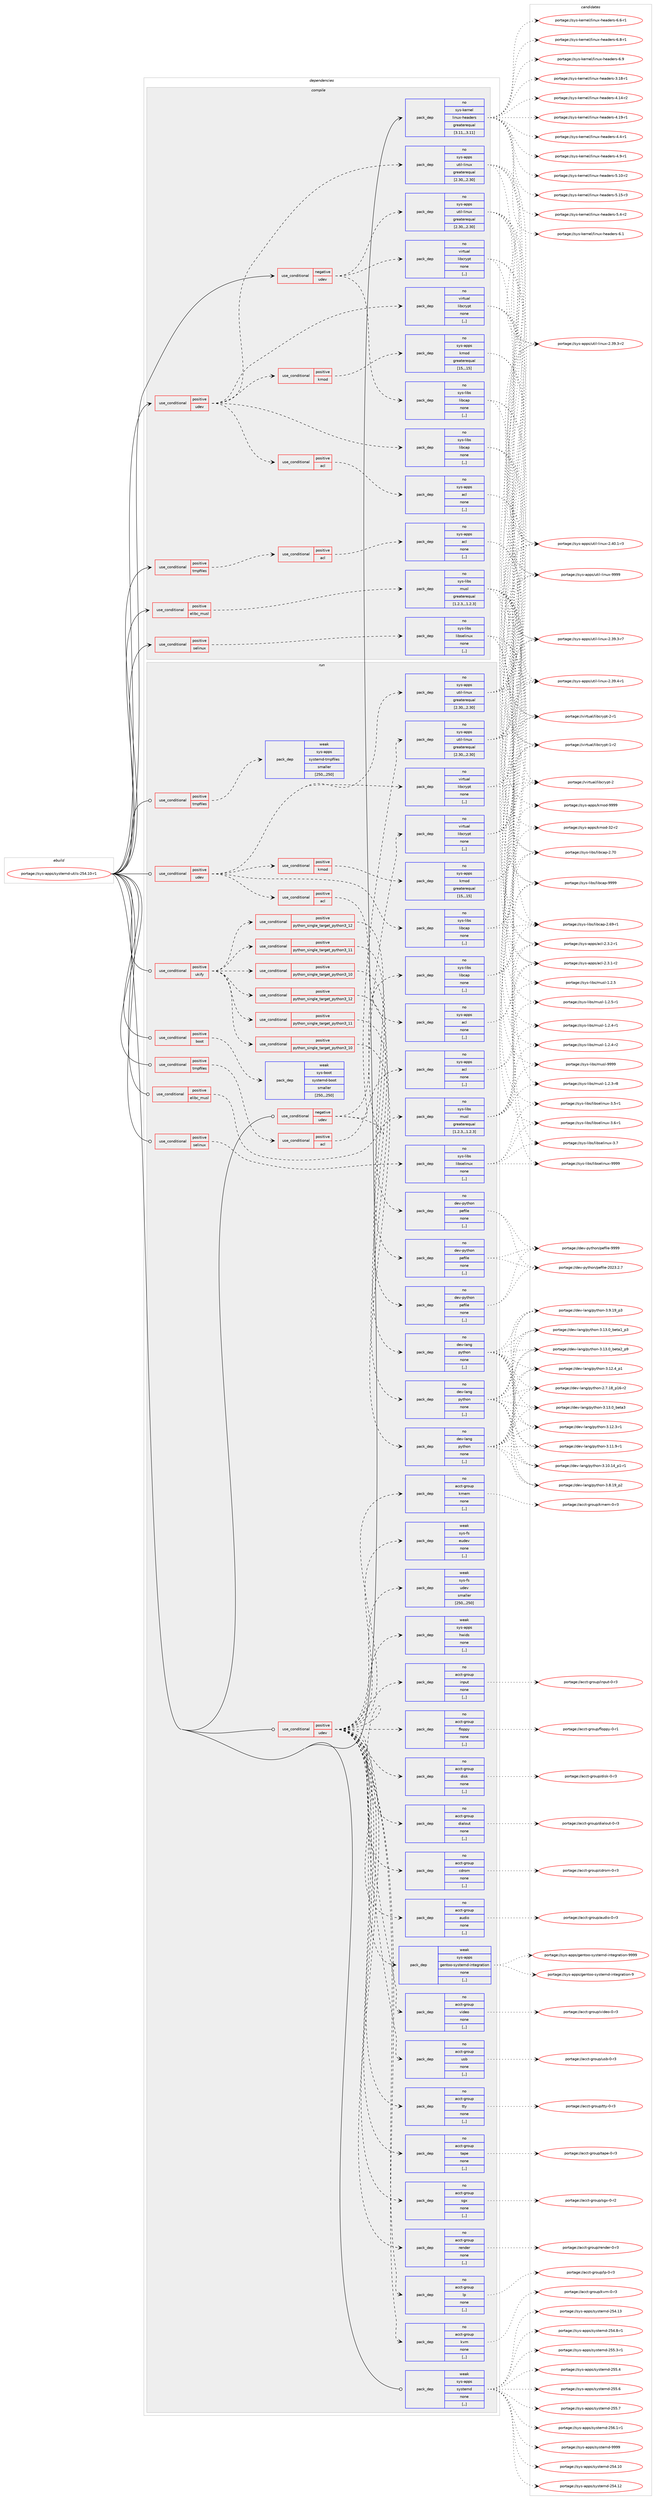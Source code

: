 digraph prolog {

# *************
# Graph options
# *************

newrank=true;
concentrate=true;
compound=true;
graph [rankdir=LR,fontname=Helvetica,fontsize=10,ranksep=1.5];#, ranksep=2.5, nodesep=0.2];
edge  [arrowhead=vee];
node  [fontname=Helvetica,fontsize=10];

# **********
# The ebuild
# **********

subgraph cluster_leftcol {
color=gray;
rank=same;
label=<<i>ebuild</i>>;
id [label="portage://sys-apps/systemd-utils-254.10-r1", color=red, width=4, href="../sys-apps/systemd-utils-254.10-r1.svg"];
}

# ****************
# The dependencies
# ****************

subgraph cluster_midcol {
color=gray;
label=<<i>dependencies</i>>;
subgraph cluster_compile {
fillcolor="#eeeeee";
style=filled;
label=<<i>compile</i>>;
subgraph cond109982 {
dependency415364 [label=<<TABLE BORDER="0" CELLBORDER="1" CELLSPACING="0" CELLPADDING="4"><TR><TD ROWSPAN="3" CELLPADDING="10">use_conditional</TD></TR><TR><TD>negative</TD></TR><TR><TD>udev</TD></TR></TABLE>>, shape=none, color=red];
subgraph pack302521 {
dependency415365 [label=<<TABLE BORDER="0" CELLBORDER="1" CELLSPACING="0" CELLPADDING="4" WIDTH="220"><TR><TD ROWSPAN="6" CELLPADDING="30">pack_dep</TD></TR><TR><TD WIDTH="110">no</TD></TR><TR><TD>sys-apps</TD></TR><TR><TD>util-linux</TD></TR><TR><TD>greaterequal</TD></TR><TR><TD>[2.30,,,2.30]</TD></TR></TABLE>>, shape=none, color=blue];
}
dependency415364:e -> dependency415365:w [weight=20,style="dashed",arrowhead="vee"];
subgraph pack302522 {
dependency415366 [label=<<TABLE BORDER="0" CELLBORDER="1" CELLSPACING="0" CELLPADDING="4" WIDTH="220"><TR><TD ROWSPAN="6" CELLPADDING="30">pack_dep</TD></TR><TR><TD WIDTH="110">no</TD></TR><TR><TD>sys-libs</TD></TR><TR><TD>libcap</TD></TR><TR><TD>none</TD></TR><TR><TD>[,,]</TD></TR></TABLE>>, shape=none, color=blue];
}
dependency415364:e -> dependency415366:w [weight=20,style="dashed",arrowhead="vee"];
subgraph pack302523 {
dependency415367 [label=<<TABLE BORDER="0" CELLBORDER="1" CELLSPACING="0" CELLPADDING="4" WIDTH="220"><TR><TD ROWSPAN="6" CELLPADDING="30">pack_dep</TD></TR><TR><TD WIDTH="110">no</TD></TR><TR><TD>virtual</TD></TR><TR><TD>libcrypt</TD></TR><TR><TD>none</TD></TR><TR><TD>[,,]</TD></TR></TABLE>>, shape=none, color=blue];
}
dependency415364:e -> dependency415367:w [weight=20,style="dashed",arrowhead="vee"];
}
id:e -> dependency415364:w [weight=20,style="solid",arrowhead="vee"];
subgraph cond109983 {
dependency415368 [label=<<TABLE BORDER="0" CELLBORDER="1" CELLSPACING="0" CELLPADDING="4"><TR><TD ROWSPAN="3" CELLPADDING="10">use_conditional</TD></TR><TR><TD>positive</TD></TR><TR><TD>elibc_musl</TD></TR></TABLE>>, shape=none, color=red];
subgraph pack302524 {
dependency415369 [label=<<TABLE BORDER="0" CELLBORDER="1" CELLSPACING="0" CELLPADDING="4" WIDTH="220"><TR><TD ROWSPAN="6" CELLPADDING="30">pack_dep</TD></TR><TR><TD WIDTH="110">no</TD></TR><TR><TD>sys-libs</TD></TR><TR><TD>musl</TD></TR><TR><TD>greaterequal</TD></TR><TR><TD>[1.2.3,,,1.2.3]</TD></TR></TABLE>>, shape=none, color=blue];
}
dependency415368:e -> dependency415369:w [weight=20,style="dashed",arrowhead="vee"];
}
id:e -> dependency415368:w [weight=20,style="solid",arrowhead="vee"];
subgraph cond109984 {
dependency415370 [label=<<TABLE BORDER="0" CELLBORDER="1" CELLSPACING="0" CELLPADDING="4"><TR><TD ROWSPAN="3" CELLPADDING="10">use_conditional</TD></TR><TR><TD>positive</TD></TR><TR><TD>selinux</TD></TR></TABLE>>, shape=none, color=red];
subgraph pack302525 {
dependency415371 [label=<<TABLE BORDER="0" CELLBORDER="1" CELLSPACING="0" CELLPADDING="4" WIDTH="220"><TR><TD ROWSPAN="6" CELLPADDING="30">pack_dep</TD></TR><TR><TD WIDTH="110">no</TD></TR><TR><TD>sys-libs</TD></TR><TR><TD>libselinux</TD></TR><TR><TD>none</TD></TR><TR><TD>[,,]</TD></TR></TABLE>>, shape=none, color=blue];
}
dependency415370:e -> dependency415371:w [weight=20,style="dashed",arrowhead="vee"];
}
id:e -> dependency415370:w [weight=20,style="solid",arrowhead="vee"];
subgraph cond109985 {
dependency415372 [label=<<TABLE BORDER="0" CELLBORDER="1" CELLSPACING="0" CELLPADDING="4"><TR><TD ROWSPAN="3" CELLPADDING="10">use_conditional</TD></TR><TR><TD>positive</TD></TR><TR><TD>tmpfiles</TD></TR></TABLE>>, shape=none, color=red];
subgraph cond109986 {
dependency415373 [label=<<TABLE BORDER="0" CELLBORDER="1" CELLSPACING="0" CELLPADDING="4"><TR><TD ROWSPAN="3" CELLPADDING="10">use_conditional</TD></TR><TR><TD>positive</TD></TR><TR><TD>acl</TD></TR></TABLE>>, shape=none, color=red];
subgraph pack302526 {
dependency415374 [label=<<TABLE BORDER="0" CELLBORDER="1" CELLSPACING="0" CELLPADDING="4" WIDTH="220"><TR><TD ROWSPAN="6" CELLPADDING="30">pack_dep</TD></TR><TR><TD WIDTH="110">no</TD></TR><TR><TD>sys-apps</TD></TR><TR><TD>acl</TD></TR><TR><TD>none</TD></TR><TR><TD>[,,]</TD></TR></TABLE>>, shape=none, color=blue];
}
dependency415373:e -> dependency415374:w [weight=20,style="dashed",arrowhead="vee"];
}
dependency415372:e -> dependency415373:w [weight=20,style="dashed",arrowhead="vee"];
}
id:e -> dependency415372:w [weight=20,style="solid",arrowhead="vee"];
subgraph cond109987 {
dependency415375 [label=<<TABLE BORDER="0" CELLBORDER="1" CELLSPACING="0" CELLPADDING="4"><TR><TD ROWSPAN="3" CELLPADDING="10">use_conditional</TD></TR><TR><TD>positive</TD></TR><TR><TD>udev</TD></TR></TABLE>>, shape=none, color=red];
subgraph pack302527 {
dependency415376 [label=<<TABLE BORDER="0" CELLBORDER="1" CELLSPACING="0" CELLPADDING="4" WIDTH="220"><TR><TD ROWSPAN="6" CELLPADDING="30">pack_dep</TD></TR><TR><TD WIDTH="110">no</TD></TR><TR><TD>sys-apps</TD></TR><TR><TD>util-linux</TD></TR><TR><TD>greaterequal</TD></TR><TR><TD>[2.30,,,2.30]</TD></TR></TABLE>>, shape=none, color=blue];
}
dependency415375:e -> dependency415376:w [weight=20,style="dashed",arrowhead="vee"];
subgraph pack302528 {
dependency415377 [label=<<TABLE BORDER="0" CELLBORDER="1" CELLSPACING="0" CELLPADDING="4" WIDTH="220"><TR><TD ROWSPAN="6" CELLPADDING="30">pack_dep</TD></TR><TR><TD WIDTH="110">no</TD></TR><TR><TD>sys-libs</TD></TR><TR><TD>libcap</TD></TR><TR><TD>none</TD></TR><TR><TD>[,,]</TD></TR></TABLE>>, shape=none, color=blue];
}
dependency415375:e -> dependency415377:w [weight=20,style="dashed",arrowhead="vee"];
subgraph pack302529 {
dependency415378 [label=<<TABLE BORDER="0" CELLBORDER="1" CELLSPACING="0" CELLPADDING="4" WIDTH="220"><TR><TD ROWSPAN="6" CELLPADDING="30">pack_dep</TD></TR><TR><TD WIDTH="110">no</TD></TR><TR><TD>virtual</TD></TR><TR><TD>libcrypt</TD></TR><TR><TD>none</TD></TR><TR><TD>[,,]</TD></TR></TABLE>>, shape=none, color=blue];
}
dependency415375:e -> dependency415378:w [weight=20,style="dashed",arrowhead="vee"];
subgraph cond109988 {
dependency415379 [label=<<TABLE BORDER="0" CELLBORDER="1" CELLSPACING="0" CELLPADDING="4"><TR><TD ROWSPAN="3" CELLPADDING="10">use_conditional</TD></TR><TR><TD>positive</TD></TR><TR><TD>acl</TD></TR></TABLE>>, shape=none, color=red];
subgraph pack302530 {
dependency415380 [label=<<TABLE BORDER="0" CELLBORDER="1" CELLSPACING="0" CELLPADDING="4" WIDTH="220"><TR><TD ROWSPAN="6" CELLPADDING="30">pack_dep</TD></TR><TR><TD WIDTH="110">no</TD></TR><TR><TD>sys-apps</TD></TR><TR><TD>acl</TD></TR><TR><TD>none</TD></TR><TR><TD>[,,]</TD></TR></TABLE>>, shape=none, color=blue];
}
dependency415379:e -> dependency415380:w [weight=20,style="dashed",arrowhead="vee"];
}
dependency415375:e -> dependency415379:w [weight=20,style="dashed",arrowhead="vee"];
subgraph cond109989 {
dependency415381 [label=<<TABLE BORDER="0" CELLBORDER="1" CELLSPACING="0" CELLPADDING="4"><TR><TD ROWSPAN="3" CELLPADDING="10">use_conditional</TD></TR><TR><TD>positive</TD></TR><TR><TD>kmod</TD></TR></TABLE>>, shape=none, color=red];
subgraph pack302531 {
dependency415382 [label=<<TABLE BORDER="0" CELLBORDER="1" CELLSPACING="0" CELLPADDING="4" WIDTH="220"><TR><TD ROWSPAN="6" CELLPADDING="30">pack_dep</TD></TR><TR><TD WIDTH="110">no</TD></TR><TR><TD>sys-apps</TD></TR><TR><TD>kmod</TD></TR><TR><TD>greaterequal</TD></TR><TR><TD>[15,,,15]</TD></TR></TABLE>>, shape=none, color=blue];
}
dependency415381:e -> dependency415382:w [weight=20,style="dashed",arrowhead="vee"];
}
dependency415375:e -> dependency415381:w [weight=20,style="dashed",arrowhead="vee"];
}
id:e -> dependency415375:w [weight=20,style="solid",arrowhead="vee"];
subgraph pack302532 {
dependency415383 [label=<<TABLE BORDER="0" CELLBORDER="1" CELLSPACING="0" CELLPADDING="4" WIDTH="220"><TR><TD ROWSPAN="6" CELLPADDING="30">pack_dep</TD></TR><TR><TD WIDTH="110">no</TD></TR><TR><TD>sys-kernel</TD></TR><TR><TD>linux-headers</TD></TR><TR><TD>greaterequal</TD></TR><TR><TD>[3.11,,,3.11]</TD></TR></TABLE>>, shape=none, color=blue];
}
id:e -> dependency415383:w [weight=20,style="solid",arrowhead="vee"];
}
subgraph cluster_compileandrun {
fillcolor="#eeeeee";
style=filled;
label=<<i>compile and run</i>>;
}
subgraph cluster_run {
fillcolor="#eeeeee";
style=filled;
label=<<i>run</i>>;
subgraph cond109990 {
dependency415384 [label=<<TABLE BORDER="0" CELLBORDER="1" CELLSPACING="0" CELLPADDING="4"><TR><TD ROWSPAN="3" CELLPADDING="10">use_conditional</TD></TR><TR><TD>negative</TD></TR><TR><TD>udev</TD></TR></TABLE>>, shape=none, color=red];
subgraph pack302533 {
dependency415385 [label=<<TABLE BORDER="0" CELLBORDER="1" CELLSPACING="0" CELLPADDING="4" WIDTH="220"><TR><TD ROWSPAN="6" CELLPADDING="30">pack_dep</TD></TR><TR><TD WIDTH="110">no</TD></TR><TR><TD>sys-apps</TD></TR><TR><TD>util-linux</TD></TR><TR><TD>greaterequal</TD></TR><TR><TD>[2.30,,,2.30]</TD></TR></TABLE>>, shape=none, color=blue];
}
dependency415384:e -> dependency415385:w [weight=20,style="dashed",arrowhead="vee"];
subgraph pack302534 {
dependency415386 [label=<<TABLE BORDER="0" CELLBORDER="1" CELLSPACING="0" CELLPADDING="4" WIDTH="220"><TR><TD ROWSPAN="6" CELLPADDING="30">pack_dep</TD></TR><TR><TD WIDTH="110">no</TD></TR><TR><TD>sys-libs</TD></TR><TR><TD>libcap</TD></TR><TR><TD>none</TD></TR><TR><TD>[,,]</TD></TR></TABLE>>, shape=none, color=blue];
}
dependency415384:e -> dependency415386:w [weight=20,style="dashed",arrowhead="vee"];
subgraph pack302535 {
dependency415387 [label=<<TABLE BORDER="0" CELLBORDER="1" CELLSPACING="0" CELLPADDING="4" WIDTH="220"><TR><TD ROWSPAN="6" CELLPADDING="30">pack_dep</TD></TR><TR><TD WIDTH="110">no</TD></TR><TR><TD>virtual</TD></TR><TR><TD>libcrypt</TD></TR><TR><TD>none</TD></TR><TR><TD>[,,]</TD></TR></TABLE>>, shape=none, color=blue];
}
dependency415384:e -> dependency415387:w [weight=20,style="dashed",arrowhead="vee"];
}
id:e -> dependency415384:w [weight=20,style="solid",arrowhead="odot"];
subgraph cond109991 {
dependency415388 [label=<<TABLE BORDER="0" CELLBORDER="1" CELLSPACING="0" CELLPADDING="4"><TR><TD ROWSPAN="3" CELLPADDING="10">use_conditional</TD></TR><TR><TD>positive</TD></TR><TR><TD>boot</TD></TR></TABLE>>, shape=none, color=red];
subgraph pack302536 {
dependency415389 [label=<<TABLE BORDER="0" CELLBORDER="1" CELLSPACING="0" CELLPADDING="4" WIDTH="220"><TR><TD ROWSPAN="6" CELLPADDING="30">pack_dep</TD></TR><TR><TD WIDTH="110">weak</TD></TR><TR><TD>sys-boot</TD></TR><TR><TD>systemd-boot</TD></TR><TR><TD>smaller</TD></TR><TR><TD>[250,,,250]</TD></TR></TABLE>>, shape=none, color=blue];
}
dependency415388:e -> dependency415389:w [weight=20,style="dashed",arrowhead="vee"];
}
id:e -> dependency415388:w [weight=20,style="solid",arrowhead="odot"];
subgraph cond109992 {
dependency415390 [label=<<TABLE BORDER="0" CELLBORDER="1" CELLSPACING="0" CELLPADDING="4"><TR><TD ROWSPAN="3" CELLPADDING="10">use_conditional</TD></TR><TR><TD>positive</TD></TR><TR><TD>elibc_musl</TD></TR></TABLE>>, shape=none, color=red];
subgraph pack302537 {
dependency415391 [label=<<TABLE BORDER="0" CELLBORDER="1" CELLSPACING="0" CELLPADDING="4" WIDTH="220"><TR><TD ROWSPAN="6" CELLPADDING="30">pack_dep</TD></TR><TR><TD WIDTH="110">no</TD></TR><TR><TD>sys-libs</TD></TR><TR><TD>musl</TD></TR><TR><TD>greaterequal</TD></TR><TR><TD>[1.2.3,,,1.2.3]</TD></TR></TABLE>>, shape=none, color=blue];
}
dependency415390:e -> dependency415391:w [weight=20,style="dashed",arrowhead="vee"];
}
id:e -> dependency415390:w [weight=20,style="solid",arrowhead="odot"];
subgraph cond109993 {
dependency415392 [label=<<TABLE BORDER="0" CELLBORDER="1" CELLSPACING="0" CELLPADDING="4"><TR><TD ROWSPAN="3" CELLPADDING="10">use_conditional</TD></TR><TR><TD>positive</TD></TR><TR><TD>selinux</TD></TR></TABLE>>, shape=none, color=red];
subgraph pack302538 {
dependency415393 [label=<<TABLE BORDER="0" CELLBORDER="1" CELLSPACING="0" CELLPADDING="4" WIDTH="220"><TR><TD ROWSPAN="6" CELLPADDING="30">pack_dep</TD></TR><TR><TD WIDTH="110">no</TD></TR><TR><TD>sys-libs</TD></TR><TR><TD>libselinux</TD></TR><TR><TD>none</TD></TR><TR><TD>[,,]</TD></TR></TABLE>>, shape=none, color=blue];
}
dependency415392:e -> dependency415393:w [weight=20,style="dashed",arrowhead="vee"];
}
id:e -> dependency415392:w [weight=20,style="solid",arrowhead="odot"];
subgraph cond109994 {
dependency415394 [label=<<TABLE BORDER="0" CELLBORDER="1" CELLSPACING="0" CELLPADDING="4"><TR><TD ROWSPAN="3" CELLPADDING="10">use_conditional</TD></TR><TR><TD>positive</TD></TR><TR><TD>tmpfiles</TD></TR></TABLE>>, shape=none, color=red];
subgraph cond109995 {
dependency415395 [label=<<TABLE BORDER="0" CELLBORDER="1" CELLSPACING="0" CELLPADDING="4"><TR><TD ROWSPAN="3" CELLPADDING="10">use_conditional</TD></TR><TR><TD>positive</TD></TR><TR><TD>acl</TD></TR></TABLE>>, shape=none, color=red];
subgraph pack302539 {
dependency415396 [label=<<TABLE BORDER="0" CELLBORDER="1" CELLSPACING="0" CELLPADDING="4" WIDTH="220"><TR><TD ROWSPAN="6" CELLPADDING="30">pack_dep</TD></TR><TR><TD WIDTH="110">no</TD></TR><TR><TD>sys-apps</TD></TR><TR><TD>acl</TD></TR><TR><TD>none</TD></TR><TR><TD>[,,]</TD></TR></TABLE>>, shape=none, color=blue];
}
dependency415395:e -> dependency415396:w [weight=20,style="dashed",arrowhead="vee"];
}
dependency415394:e -> dependency415395:w [weight=20,style="dashed",arrowhead="vee"];
}
id:e -> dependency415394:w [weight=20,style="solid",arrowhead="odot"];
subgraph cond109996 {
dependency415397 [label=<<TABLE BORDER="0" CELLBORDER="1" CELLSPACING="0" CELLPADDING="4"><TR><TD ROWSPAN="3" CELLPADDING="10">use_conditional</TD></TR><TR><TD>positive</TD></TR><TR><TD>tmpfiles</TD></TR></TABLE>>, shape=none, color=red];
subgraph pack302540 {
dependency415398 [label=<<TABLE BORDER="0" CELLBORDER="1" CELLSPACING="0" CELLPADDING="4" WIDTH="220"><TR><TD ROWSPAN="6" CELLPADDING="30">pack_dep</TD></TR><TR><TD WIDTH="110">weak</TD></TR><TR><TD>sys-apps</TD></TR><TR><TD>systemd-tmpfiles</TD></TR><TR><TD>smaller</TD></TR><TR><TD>[250,,,250]</TD></TR></TABLE>>, shape=none, color=blue];
}
dependency415397:e -> dependency415398:w [weight=20,style="dashed",arrowhead="vee"];
}
id:e -> dependency415397:w [weight=20,style="solid",arrowhead="odot"];
subgraph cond109997 {
dependency415399 [label=<<TABLE BORDER="0" CELLBORDER="1" CELLSPACING="0" CELLPADDING="4"><TR><TD ROWSPAN="3" CELLPADDING="10">use_conditional</TD></TR><TR><TD>positive</TD></TR><TR><TD>udev</TD></TR></TABLE>>, shape=none, color=red];
subgraph pack302541 {
dependency415400 [label=<<TABLE BORDER="0" CELLBORDER="1" CELLSPACING="0" CELLPADDING="4" WIDTH="220"><TR><TD ROWSPAN="6" CELLPADDING="30">pack_dep</TD></TR><TR><TD WIDTH="110">no</TD></TR><TR><TD>acct-group</TD></TR><TR><TD>audio</TD></TR><TR><TD>none</TD></TR><TR><TD>[,,]</TD></TR></TABLE>>, shape=none, color=blue];
}
dependency415399:e -> dependency415400:w [weight=20,style="dashed",arrowhead="vee"];
subgraph pack302542 {
dependency415401 [label=<<TABLE BORDER="0" CELLBORDER="1" CELLSPACING="0" CELLPADDING="4" WIDTH="220"><TR><TD ROWSPAN="6" CELLPADDING="30">pack_dep</TD></TR><TR><TD WIDTH="110">no</TD></TR><TR><TD>acct-group</TD></TR><TR><TD>cdrom</TD></TR><TR><TD>none</TD></TR><TR><TD>[,,]</TD></TR></TABLE>>, shape=none, color=blue];
}
dependency415399:e -> dependency415401:w [weight=20,style="dashed",arrowhead="vee"];
subgraph pack302543 {
dependency415402 [label=<<TABLE BORDER="0" CELLBORDER="1" CELLSPACING="0" CELLPADDING="4" WIDTH="220"><TR><TD ROWSPAN="6" CELLPADDING="30">pack_dep</TD></TR><TR><TD WIDTH="110">no</TD></TR><TR><TD>acct-group</TD></TR><TR><TD>dialout</TD></TR><TR><TD>none</TD></TR><TR><TD>[,,]</TD></TR></TABLE>>, shape=none, color=blue];
}
dependency415399:e -> dependency415402:w [weight=20,style="dashed",arrowhead="vee"];
subgraph pack302544 {
dependency415403 [label=<<TABLE BORDER="0" CELLBORDER="1" CELLSPACING="0" CELLPADDING="4" WIDTH="220"><TR><TD ROWSPAN="6" CELLPADDING="30">pack_dep</TD></TR><TR><TD WIDTH="110">no</TD></TR><TR><TD>acct-group</TD></TR><TR><TD>disk</TD></TR><TR><TD>none</TD></TR><TR><TD>[,,]</TD></TR></TABLE>>, shape=none, color=blue];
}
dependency415399:e -> dependency415403:w [weight=20,style="dashed",arrowhead="vee"];
subgraph pack302545 {
dependency415404 [label=<<TABLE BORDER="0" CELLBORDER="1" CELLSPACING="0" CELLPADDING="4" WIDTH="220"><TR><TD ROWSPAN="6" CELLPADDING="30">pack_dep</TD></TR><TR><TD WIDTH="110">no</TD></TR><TR><TD>acct-group</TD></TR><TR><TD>floppy</TD></TR><TR><TD>none</TD></TR><TR><TD>[,,]</TD></TR></TABLE>>, shape=none, color=blue];
}
dependency415399:e -> dependency415404:w [weight=20,style="dashed",arrowhead="vee"];
subgraph pack302546 {
dependency415405 [label=<<TABLE BORDER="0" CELLBORDER="1" CELLSPACING="0" CELLPADDING="4" WIDTH="220"><TR><TD ROWSPAN="6" CELLPADDING="30">pack_dep</TD></TR><TR><TD WIDTH="110">no</TD></TR><TR><TD>acct-group</TD></TR><TR><TD>input</TD></TR><TR><TD>none</TD></TR><TR><TD>[,,]</TD></TR></TABLE>>, shape=none, color=blue];
}
dependency415399:e -> dependency415405:w [weight=20,style="dashed",arrowhead="vee"];
subgraph pack302547 {
dependency415406 [label=<<TABLE BORDER="0" CELLBORDER="1" CELLSPACING="0" CELLPADDING="4" WIDTH="220"><TR><TD ROWSPAN="6" CELLPADDING="30">pack_dep</TD></TR><TR><TD WIDTH="110">no</TD></TR><TR><TD>acct-group</TD></TR><TR><TD>kmem</TD></TR><TR><TD>none</TD></TR><TR><TD>[,,]</TD></TR></TABLE>>, shape=none, color=blue];
}
dependency415399:e -> dependency415406:w [weight=20,style="dashed",arrowhead="vee"];
subgraph pack302548 {
dependency415407 [label=<<TABLE BORDER="0" CELLBORDER="1" CELLSPACING="0" CELLPADDING="4" WIDTH="220"><TR><TD ROWSPAN="6" CELLPADDING="30">pack_dep</TD></TR><TR><TD WIDTH="110">no</TD></TR><TR><TD>acct-group</TD></TR><TR><TD>kvm</TD></TR><TR><TD>none</TD></TR><TR><TD>[,,]</TD></TR></TABLE>>, shape=none, color=blue];
}
dependency415399:e -> dependency415407:w [weight=20,style="dashed",arrowhead="vee"];
subgraph pack302549 {
dependency415408 [label=<<TABLE BORDER="0" CELLBORDER="1" CELLSPACING="0" CELLPADDING="4" WIDTH="220"><TR><TD ROWSPAN="6" CELLPADDING="30">pack_dep</TD></TR><TR><TD WIDTH="110">no</TD></TR><TR><TD>acct-group</TD></TR><TR><TD>lp</TD></TR><TR><TD>none</TD></TR><TR><TD>[,,]</TD></TR></TABLE>>, shape=none, color=blue];
}
dependency415399:e -> dependency415408:w [weight=20,style="dashed",arrowhead="vee"];
subgraph pack302550 {
dependency415409 [label=<<TABLE BORDER="0" CELLBORDER="1" CELLSPACING="0" CELLPADDING="4" WIDTH="220"><TR><TD ROWSPAN="6" CELLPADDING="30">pack_dep</TD></TR><TR><TD WIDTH="110">no</TD></TR><TR><TD>acct-group</TD></TR><TR><TD>render</TD></TR><TR><TD>none</TD></TR><TR><TD>[,,]</TD></TR></TABLE>>, shape=none, color=blue];
}
dependency415399:e -> dependency415409:w [weight=20,style="dashed",arrowhead="vee"];
subgraph pack302551 {
dependency415410 [label=<<TABLE BORDER="0" CELLBORDER="1" CELLSPACING="0" CELLPADDING="4" WIDTH="220"><TR><TD ROWSPAN="6" CELLPADDING="30">pack_dep</TD></TR><TR><TD WIDTH="110">no</TD></TR><TR><TD>acct-group</TD></TR><TR><TD>sgx</TD></TR><TR><TD>none</TD></TR><TR><TD>[,,]</TD></TR></TABLE>>, shape=none, color=blue];
}
dependency415399:e -> dependency415410:w [weight=20,style="dashed",arrowhead="vee"];
subgraph pack302552 {
dependency415411 [label=<<TABLE BORDER="0" CELLBORDER="1" CELLSPACING="0" CELLPADDING="4" WIDTH="220"><TR><TD ROWSPAN="6" CELLPADDING="30">pack_dep</TD></TR><TR><TD WIDTH="110">no</TD></TR><TR><TD>acct-group</TD></TR><TR><TD>tape</TD></TR><TR><TD>none</TD></TR><TR><TD>[,,]</TD></TR></TABLE>>, shape=none, color=blue];
}
dependency415399:e -> dependency415411:w [weight=20,style="dashed",arrowhead="vee"];
subgraph pack302553 {
dependency415412 [label=<<TABLE BORDER="0" CELLBORDER="1" CELLSPACING="0" CELLPADDING="4" WIDTH="220"><TR><TD ROWSPAN="6" CELLPADDING="30">pack_dep</TD></TR><TR><TD WIDTH="110">no</TD></TR><TR><TD>acct-group</TD></TR><TR><TD>tty</TD></TR><TR><TD>none</TD></TR><TR><TD>[,,]</TD></TR></TABLE>>, shape=none, color=blue];
}
dependency415399:e -> dependency415412:w [weight=20,style="dashed",arrowhead="vee"];
subgraph pack302554 {
dependency415413 [label=<<TABLE BORDER="0" CELLBORDER="1" CELLSPACING="0" CELLPADDING="4" WIDTH="220"><TR><TD ROWSPAN="6" CELLPADDING="30">pack_dep</TD></TR><TR><TD WIDTH="110">no</TD></TR><TR><TD>acct-group</TD></TR><TR><TD>usb</TD></TR><TR><TD>none</TD></TR><TR><TD>[,,]</TD></TR></TABLE>>, shape=none, color=blue];
}
dependency415399:e -> dependency415413:w [weight=20,style="dashed",arrowhead="vee"];
subgraph pack302555 {
dependency415414 [label=<<TABLE BORDER="0" CELLBORDER="1" CELLSPACING="0" CELLPADDING="4" WIDTH="220"><TR><TD ROWSPAN="6" CELLPADDING="30">pack_dep</TD></TR><TR><TD WIDTH="110">no</TD></TR><TR><TD>acct-group</TD></TR><TR><TD>video</TD></TR><TR><TD>none</TD></TR><TR><TD>[,,]</TD></TR></TABLE>>, shape=none, color=blue];
}
dependency415399:e -> dependency415414:w [weight=20,style="dashed",arrowhead="vee"];
subgraph pack302556 {
dependency415415 [label=<<TABLE BORDER="0" CELLBORDER="1" CELLSPACING="0" CELLPADDING="4" WIDTH="220"><TR><TD ROWSPAN="6" CELLPADDING="30">pack_dep</TD></TR><TR><TD WIDTH="110">weak</TD></TR><TR><TD>sys-apps</TD></TR><TR><TD>gentoo-systemd-integration</TD></TR><TR><TD>none</TD></TR><TR><TD>[,,]</TD></TR></TABLE>>, shape=none, color=blue];
}
dependency415399:e -> dependency415415:w [weight=20,style="dashed",arrowhead="vee"];
subgraph pack302557 {
dependency415416 [label=<<TABLE BORDER="0" CELLBORDER="1" CELLSPACING="0" CELLPADDING="4" WIDTH="220"><TR><TD ROWSPAN="6" CELLPADDING="30">pack_dep</TD></TR><TR><TD WIDTH="110">weak</TD></TR><TR><TD>sys-apps</TD></TR><TR><TD>hwids</TD></TR><TR><TD>none</TD></TR><TR><TD>[,,]</TD></TR></TABLE>>, shape=none, color=blue];
}
dependency415399:e -> dependency415416:w [weight=20,style="dashed",arrowhead="vee"];
subgraph pack302558 {
dependency415417 [label=<<TABLE BORDER="0" CELLBORDER="1" CELLSPACING="0" CELLPADDING="4" WIDTH="220"><TR><TD ROWSPAN="6" CELLPADDING="30">pack_dep</TD></TR><TR><TD WIDTH="110">weak</TD></TR><TR><TD>sys-fs</TD></TR><TR><TD>udev</TD></TR><TR><TD>smaller</TD></TR><TR><TD>[250,,,250]</TD></TR></TABLE>>, shape=none, color=blue];
}
dependency415399:e -> dependency415417:w [weight=20,style="dashed",arrowhead="vee"];
subgraph pack302559 {
dependency415418 [label=<<TABLE BORDER="0" CELLBORDER="1" CELLSPACING="0" CELLPADDING="4" WIDTH="220"><TR><TD ROWSPAN="6" CELLPADDING="30">pack_dep</TD></TR><TR><TD WIDTH="110">weak</TD></TR><TR><TD>sys-fs</TD></TR><TR><TD>eudev</TD></TR><TR><TD>none</TD></TR><TR><TD>[,,]</TD></TR></TABLE>>, shape=none, color=blue];
}
dependency415399:e -> dependency415418:w [weight=20,style="dashed",arrowhead="vee"];
}
id:e -> dependency415399:w [weight=20,style="solid",arrowhead="odot"];
subgraph cond109998 {
dependency415419 [label=<<TABLE BORDER="0" CELLBORDER="1" CELLSPACING="0" CELLPADDING="4"><TR><TD ROWSPAN="3" CELLPADDING="10">use_conditional</TD></TR><TR><TD>positive</TD></TR><TR><TD>udev</TD></TR></TABLE>>, shape=none, color=red];
subgraph pack302560 {
dependency415420 [label=<<TABLE BORDER="0" CELLBORDER="1" CELLSPACING="0" CELLPADDING="4" WIDTH="220"><TR><TD ROWSPAN="6" CELLPADDING="30">pack_dep</TD></TR><TR><TD WIDTH="110">no</TD></TR><TR><TD>sys-apps</TD></TR><TR><TD>util-linux</TD></TR><TR><TD>greaterequal</TD></TR><TR><TD>[2.30,,,2.30]</TD></TR></TABLE>>, shape=none, color=blue];
}
dependency415419:e -> dependency415420:w [weight=20,style="dashed",arrowhead="vee"];
subgraph pack302561 {
dependency415421 [label=<<TABLE BORDER="0" CELLBORDER="1" CELLSPACING="0" CELLPADDING="4" WIDTH="220"><TR><TD ROWSPAN="6" CELLPADDING="30">pack_dep</TD></TR><TR><TD WIDTH="110">no</TD></TR><TR><TD>sys-libs</TD></TR><TR><TD>libcap</TD></TR><TR><TD>none</TD></TR><TR><TD>[,,]</TD></TR></TABLE>>, shape=none, color=blue];
}
dependency415419:e -> dependency415421:w [weight=20,style="dashed",arrowhead="vee"];
subgraph pack302562 {
dependency415422 [label=<<TABLE BORDER="0" CELLBORDER="1" CELLSPACING="0" CELLPADDING="4" WIDTH="220"><TR><TD ROWSPAN="6" CELLPADDING="30">pack_dep</TD></TR><TR><TD WIDTH="110">no</TD></TR><TR><TD>virtual</TD></TR><TR><TD>libcrypt</TD></TR><TR><TD>none</TD></TR><TR><TD>[,,]</TD></TR></TABLE>>, shape=none, color=blue];
}
dependency415419:e -> dependency415422:w [weight=20,style="dashed",arrowhead="vee"];
subgraph cond109999 {
dependency415423 [label=<<TABLE BORDER="0" CELLBORDER="1" CELLSPACING="0" CELLPADDING="4"><TR><TD ROWSPAN="3" CELLPADDING="10">use_conditional</TD></TR><TR><TD>positive</TD></TR><TR><TD>acl</TD></TR></TABLE>>, shape=none, color=red];
subgraph pack302563 {
dependency415424 [label=<<TABLE BORDER="0" CELLBORDER="1" CELLSPACING="0" CELLPADDING="4" WIDTH="220"><TR><TD ROWSPAN="6" CELLPADDING="30">pack_dep</TD></TR><TR><TD WIDTH="110">no</TD></TR><TR><TD>sys-apps</TD></TR><TR><TD>acl</TD></TR><TR><TD>none</TD></TR><TR><TD>[,,]</TD></TR></TABLE>>, shape=none, color=blue];
}
dependency415423:e -> dependency415424:w [weight=20,style="dashed",arrowhead="vee"];
}
dependency415419:e -> dependency415423:w [weight=20,style="dashed",arrowhead="vee"];
subgraph cond110000 {
dependency415425 [label=<<TABLE BORDER="0" CELLBORDER="1" CELLSPACING="0" CELLPADDING="4"><TR><TD ROWSPAN="3" CELLPADDING="10">use_conditional</TD></TR><TR><TD>positive</TD></TR><TR><TD>kmod</TD></TR></TABLE>>, shape=none, color=red];
subgraph pack302564 {
dependency415426 [label=<<TABLE BORDER="0" CELLBORDER="1" CELLSPACING="0" CELLPADDING="4" WIDTH="220"><TR><TD ROWSPAN="6" CELLPADDING="30">pack_dep</TD></TR><TR><TD WIDTH="110">no</TD></TR><TR><TD>sys-apps</TD></TR><TR><TD>kmod</TD></TR><TR><TD>greaterequal</TD></TR><TR><TD>[15,,,15]</TD></TR></TABLE>>, shape=none, color=blue];
}
dependency415425:e -> dependency415426:w [weight=20,style="dashed",arrowhead="vee"];
}
dependency415419:e -> dependency415425:w [weight=20,style="dashed",arrowhead="vee"];
}
id:e -> dependency415419:w [weight=20,style="solid",arrowhead="odot"];
subgraph cond110001 {
dependency415427 [label=<<TABLE BORDER="0" CELLBORDER="1" CELLSPACING="0" CELLPADDING="4"><TR><TD ROWSPAN="3" CELLPADDING="10">use_conditional</TD></TR><TR><TD>positive</TD></TR><TR><TD>ukify</TD></TR></TABLE>>, shape=none, color=red];
subgraph cond110002 {
dependency415428 [label=<<TABLE BORDER="0" CELLBORDER="1" CELLSPACING="0" CELLPADDING="4"><TR><TD ROWSPAN="3" CELLPADDING="10">use_conditional</TD></TR><TR><TD>positive</TD></TR><TR><TD>python_single_target_python3_10</TD></TR></TABLE>>, shape=none, color=red];
subgraph pack302565 {
dependency415429 [label=<<TABLE BORDER="0" CELLBORDER="1" CELLSPACING="0" CELLPADDING="4" WIDTH="220"><TR><TD ROWSPAN="6" CELLPADDING="30">pack_dep</TD></TR><TR><TD WIDTH="110">no</TD></TR><TR><TD>dev-lang</TD></TR><TR><TD>python</TD></TR><TR><TD>none</TD></TR><TR><TD>[,,]</TD></TR></TABLE>>, shape=none, color=blue];
}
dependency415428:e -> dependency415429:w [weight=20,style="dashed",arrowhead="vee"];
}
dependency415427:e -> dependency415428:w [weight=20,style="dashed",arrowhead="vee"];
subgraph cond110003 {
dependency415430 [label=<<TABLE BORDER="0" CELLBORDER="1" CELLSPACING="0" CELLPADDING="4"><TR><TD ROWSPAN="3" CELLPADDING="10">use_conditional</TD></TR><TR><TD>positive</TD></TR><TR><TD>python_single_target_python3_11</TD></TR></TABLE>>, shape=none, color=red];
subgraph pack302566 {
dependency415431 [label=<<TABLE BORDER="0" CELLBORDER="1" CELLSPACING="0" CELLPADDING="4" WIDTH="220"><TR><TD ROWSPAN="6" CELLPADDING="30">pack_dep</TD></TR><TR><TD WIDTH="110">no</TD></TR><TR><TD>dev-lang</TD></TR><TR><TD>python</TD></TR><TR><TD>none</TD></TR><TR><TD>[,,]</TD></TR></TABLE>>, shape=none, color=blue];
}
dependency415430:e -> dependency415431:w [weight=20,style="dashed",arrowhead="vee"];
}
dependency415427:e -> dependency415430:w [weight=20,style="dashed",arrowhead="vee"];
subgraph cond110004 {
dependency415432 [label=<<TABLE BORDER="0" CELLBORDER="1" CELLSPACING="0" CELLPADDING="4"><TR><TD ROWSPAN="3" CELLPADDING="10">use_conditional</TD></TR><TR><TD>positive</TD></TR><TR><TD>python_single_target_python3_12</TD></TR></TABLE>>, shape=none, color=red];
subgraph pack302567 {
dependency415433 [label=<<TABLE BORDER="0" CELLBORDER="1" CELLSPACING="0" CELLPADDING="4" WIDTH="220"><TR><TD ROWSPAN="6" CELLPADDING="30">pack_dep</TD></TR><TR><TD WIDTH="110">no</TD></TR><TR><TD>dev-lang</TD></TR><TR><TD>python</TD></TR><TR><TD>none</TD></TR><TR><TD>[,,]</TD></TR></TABLE>>, shape=none, color=blue];
}
dependency415432:e -> dependency415433:w [weight=20,style="dashed",arrowhead="vee"];
}
dependency415427:e -> dependency415432:w [weight=20,style="dashed",arrowhead="vee"];
subgraph cond110005 {
dependency415434 [label=<<TABLE BORDER="0" CELLBORDER="1" CELLSPACING="0" CELLPADDING="4"><TR><TD ROWSPAN="3" CELLPADDING="10">use_conditional</TD></TR><TR><TD>positive</TD></TR><TR><TD>python_single_target_python3_10</TD></TR></TABLE>>, shape=none, color=red];
subgraph pack302568 {
dependency415435 [label=<<TABLE BORDER="0" CELLBORDER="1" CELLSPACING="0" CELLPADDING="4" WIDTH="220"><TR><TD ROWSPAN="6" CELLPADDING="30">pack_dep</TD></TR><TR><TD WIDTH="110">no</TD></TR><TR><TD>dev-python</TD></TR><TR><TD>pefile</TD></TR><TR><TD>none</TD></TR><TR><TD>[,,]</TD></TR></TABLE>>, shape=none, color=blue];
}
dependency415434:e -> dependency415435:w [weight=20,style="dashed",arrowhead="vee"];
}
dependency415427:e -> dependency415434:w [weight=20,style="dashed",arrowhead="vee"];
subgraph cond110006 {
dependency415436 [label=<<TABLE BORDER="0" CELLBORDER="1" CELLSPACING="0" CELLPADDING="4"><TR><TD ROWSPAN="3" CELLPADDING="10">use_conditional</TD></TR><TR><TD>positive</TD></TR><TR><TD>python_single_target_python3_11</TD></TR></TABLE>>, shape=none, color=red];
subgraph pack302569 {
dependency415437 [label=<<TABLE BORDER="0" CELLBORDER="1" CELLSPACING="0" CELLPADDING="4" WIDTH="220"><TR><TD ROWSPAN="6" CELLPADDING="30">pack_dep</TD></TR><TR><TD WIDTH="110">no</TD></TR><TR><TD>dev-python</TD></TR><TR><TD>pefile</TD></TR><TR><TD>none</TD></TR><TR><TD>[,,]</TD></TR></TABLE>>, shape=none, color=blue];
}
dependency415436:e -> dependency415437:w [weight=20,style="dashed",arrowhead="vee"];
}
dependency415427:e -> dependency415436:w [weight=20,style="dashed",arrowhead="vee"];
subgraph cond110007 {
dependency415438 [label=<<TABLE BORDER="0" CELLBORDER="1" CELLSPACING="0" CELLPADDING="4"><TR><TD ROWSPAN="3" CELLPADDING="10">use_conditional</TD></TR><TR><TD>positive</TD></TR><TR><TD>python_single_target_python3_12</TD></TR></TABLE>>, shape=none, color=red];
subgraph pack302570 {
dependency415439 [label=<<TABLE BORDER="0" CELLBORDER="1" CELLSPACING="0" CELLPADDING="4" WIDTH="220"><TR><TD ROWSPAN="6" CELLPADDING="30">pack_dep</TD></TR><TR><TD WIDTH="110">no</TD></TR><TR><TD>dev-python</TD></TR><TR><TD>pefile</TD></TR><TR><TD>none</TD></TR><TR><TD>[,,]</TD></TR></TABLE>>, shape=none, color=blue];
}
dependency415438:e -> dependency415439:w [weight=20,style="dashed",arrowhead="vee"];
}
dependency415427:e -> dependency415438:w [weight=20,style="dashed",arrowhead="vee"];
}
id:e -> dependency415427:w [weight=20,style="solid",arrowhead="odot"];
subgraph pack302571 {
dependency415440 [label=<<TABLE BORDER="0" CELLBORDER="1" CELLSPACING="0" CELLPADDING="4" WIDTH="220"><TR><TD ROWSPAN="6" CELLPADDING="30">pack_dep</TD></TR><TR><TD WIDTH="110">weak</TD></TR><TR><TD>sys-apps</TD></TR><TR><TD>systemd</TD></TR><TR><TD>none</TD></TR><TR><TD>[,,]</TD></TR></TABLE>>, shape=none, color=blue];
}
id:e -> dependency415440:w [weight=20,style="solid",arrowhead="odot"];
}
}

# **************
# The candidates
# **************

subgraph cluster_choices {
rank=same;
color=gray;
label=<<i>candidates</i>>;

subgraph choice302521 {
color=black;
nodesep=1;
choice11512111545971121121154711711610510845108105110117120455046515746514511450 [label="portage://sys-apps/util-linux-2.39.3-r2", color=red, width=4,href="../sys-apps/util-linux-2.39.3-r2.svg"];
choice11512111545971121121154711711610510845108105110117120455046515746514511455 [label="portage://sys-apps/util-linux-2.39.3-r7", color=red, width=4,href="../sys-apps/util-linux-2.39.3-r7.svg"];
choice11512111545971121121154711711610510845108105110117120455046515746524511449 [label="portage://sys-apps/util-linux-2.39.4-r1", color=red, width=4,href="../sys-apps/util-linux-2.39.4-r1.svg"];
choice11512111545971121121154711711610510845108105110117120455046524846494511451 [label="portage://sys-apps/util-linux-2.40.1-r3", color=red, width=4,href="../sys-apps/util-linux-2.40.1-r3.svg"];
choice115121115459711211211547117116105108451081051101171204557575757 [label="portage://sys-apps/util-linux-9999", color=red, width=4,href="../sys-apps/util-linux-9999.svg"];
dependency415365:e -> choice11512111545971121121154711711610510845108105110117120455046515746514511450:w [style=dotted,weight="100"];
dependency415365:e -> choice11512111545971121121154711711610510845108105110117120455046515746514511455:w [style=dotted,weight="100"];
dependency415365:e -> choice11512111545971121121154711711610510845108105110117120455046515746524511449:w [style=dotted,weight="100"];
dependency415365:e -> choice11512111545971121121154711711610510845108105110117120455046524846494511451:w [style=dotted,weight="100"];
dependency415365:e -> choice115121115459711211211547117116105108451081051101171204557575757:w [style=dotted,weight="100"];
}
subgraph choice302522 {
color=black;
nodesep=1;
choice11512111545108105981154710810598999711245504654574511449 [label="portage://sys-libs/libcap-2.69-r1", color=red, width=4,href="../sys-libs/libcap-2.69-r1.svg"];
choice1151211154510810598115471081059899971124550465548 [label="portage://sys-libs/libcap-2.70", color=red, width=4,href="../sys-libs/libcap-2.70.svg"];
choice1151211154510810598115471081059899971124557575757 [label="portage://sys-libs/libcap-9999", color=red, width=4,href="../sys-libs/libcap-9999.svg"];
dependency415366:e -> choice11512111545108105981154710810598999711245504654574511449:w [style=dotted,weight="100"];
dependency415366:e -> choice1151211154510810598115471081059899971124550465548:w [style=dotted,weight="100"];
dependency415366:e -> choice1151211154510810598115471081059899971124557575757:w [style=dotted,weight="100"];
}
subgraph choice302523 {
color=black;
nodesep=1;
choice1181051141161179710847108105989911412111211645494511450 [label="portage://virtual/libcrypt-1-r2", color=red, width=4,href="../virtual/libcrypt-1-r2.svg"];
choice118105114116117971084710810598991141211121164550 [label="portage://virtual/libcrypt-2", color=red, width=4,href="../virtual/libcrypt-2.svg"];
choice1181051141161179710847108105989911412111211645504511449 [label="portage://virtual/libcrypt-2-r1", color=red, width=4,href="../virtual/libcrypt-2-r1.svg"];
dependency415367:e -> choice1181051141161179710847108105989911412111211645494511450:w [style=dotted,weight="100"];
dependency415367:e -> choice118105114116117971084710810598991141211121164550:w [style=dotted,weight="100"];
dependency415367:e -> choice1181051141161179710847108105989911412111211645504511449:w [style=dotted,weight="100"];
}
subgraph choice302524 {
color=black;
nodesep=1;
choice1151211154510810598115471091171151084549465046514511456 [label="portage://sys-libs/musl-1.2.3-r8", color=red, width=4,href="../sys-libs/musl-1.2.3-r8.svg"];
choice1151211154510810598115471091171151084549465046524511449 [label="portage://sys-libs/musl-1.2.4-r1", color=red, width=4,href="../sys-libs/musl-1.2.4-r1.svg"];
choice1151211154510810598115471091171151084549465046524511450 [label="portage://sys-libs/musl-1.2.4-r2", color=red, width=4,href="../sys-libs/musl-1.2.4-r2.svg"];
choice115121115451081059811547109117115108454946504653 [label="portage://sys-libs/musl-1.2.5", color=red, width=4,href="../sys-libs/musl-1.2.5.svg"];
choice1151211154510810598115471091171151084549465046534511449 [label="portage://sys-libs/musl-1.2.5-r1", color=red, width=4,href="../sys-libs/musl-1.2.5-r1.svg"];
choice1151211154510810598115471091171151084557575757 [label="portage://sys-libs/musl-9999", color=red, width=4,href="../sys-libs/musl-9999.svg"];
dependency415369:e -> choice1151211154510810598115471091171151084549465046514511456:w [style=dotted,weight="100"];
dependency415369:e -> choice1151211154510810598115471091171151084549465046524511449:w [style=dotted,weight="100"];
dependency415369:e -> choice1151211154510810598115471091171151084549465046524511450:w [style=dotted,weight="100"];
dependency415369:e -> choice115121115451081059811547109117115108454946504653:w [style=dotted,weight="100"];
dependency415369:e -> choice1151211154510810598115471091171151084549465046534511449:w [style=dotted,weight="100"];
dependency415369:e -> choice1151211154510810598115471091171151084557575757:w [style=dotted,weight="100"];
}
subgraph choice302525 {
color=black;
nodesep=1;
choice11512111545108105981154710810598115101108105110117120455146534511449 [label="portage://sys-libs/libselinux-3.5-r1", color=red, width=4,href="../sys-libs/libselinux-3.5-r1.svg"];
choice11512111545108105981154710810598115101108105110117120455146544511449 [label="portage://sys-libs/libselinux-3.6-r1", color=red, width=4,href="../sys-libs/libselinux-3.6-r1.svg"];
choice1151211154510810598115471081059811510110810511011712045514655 [label="portage://sys-libs/libselinux-3.7", color=red, width=4,href="../sys-libs/libselinux-3.7.svg"];
choice115121115451081059811547108105981151011081051101171204557575757 [label="portage://sys-libs/libselinux-9999", color=red, width=4,href="../sys-libs/libselinux-9999.svg"];
dependency415371:e -> choice11512111545108105981154710810598115101108105110117120455146534511449:w [style=dotted,weight="100"];
dependency415371:e -> choice11512111545108105981154710810598115101108105110117120455146544511449:w [style=dotted,weight="100"];
dependency415371:e -> choice1151211154510810598115471081059811510110810511011712045514655:w [style=dotted,weight="100"];
dependency415371:e -> choice115121115451081059811547108105981151011081051101171204557575757:w [style=dotted,weight="100"];
}
subgraph choice302526 {
color=black;
nodesep=1;
choice11512111545971121121154797991084550465146494511450 [label="portage://sys-apps/acl-2.3.1-r2", color=red, width=4,href="../sys-apps/acl-2.3.1-r2.svg"];
choice11512111545971121121154797991084550465146504511449 [label="portage://sys-apps/acl-2.3.2-r1", color=red, width=4,href="../sys-apps/acl-2.3.2-r1.svg"];
dependency415374:e -> choice11512111545971121121154797991084550465146494511450:w [style=dotted,weight="100"];
dependency415374:e -> choice11512111545971121121154797991084550465146504511449:w [style=dotted,weight="100"];
}
subgraph choice302527 {
color=black;
nodesep=1;
choice11512111545971121121154711711610510845108105110117120455046515746514511450 [label="portage://sys-apps/util-linux-2.39.3-r2", color=red, width=4,href="../sys-apps/util-linux-2.39.3-r2.svg"];
choice11512111545971121121154711711610510845108105110117120455046515746514511455 [label="portage://sys-apps/util-linux-2.39.3-r7", color=red, width=4,href="../sys-apps/util-linux-2.39.3-r7.svg"];
choice11512111545971121121154711711610510845108105110117120455046515746524511449 [label="portage://sys-apps/util-linux-2.39.4-r1", color=red, width=4,href="../sys-apps/util-linux-2.39.4-r1.svg"];
choice11512111545971121121154711711610510845108105110117120455046524846494511451 [label="portage://sys-apps/util-linux-2.40.1-r3", color=red, width=4,href="../sys-apps/util-linux-2.40.1-r3.svg"];
choice115121115459711211211547117116105108451081051101171204557575757 [label="portage://sys-apps/util-linux-9999", color=red, width=4,href="../sys-apps/util-linux-9999.svg"];
dependency415376:e -> choice11512111545971121121154711711610510845108105110117120455046515746514511450:w [style=dotted,weight="100"];
dependency415376:e -> choice11512111545971121121154711711610510845108105110117120455046515746514511455:w [style=dotted,weight="100"];
dependency415376:e -> choice11512111545971121121154711711610510845108105110117120455046515746524511449:w [style=dotted,weight="100"];
dependency415376:e -> choice11512111545971121121154711711610510845108105110117120455046524846494511451:w [style=dotted,weight="100"];
dependency415376:e -> choice115121115459711211211547117116105108451081051101171204557575757:w [style=dotted,weight="100"];
}
subgraph choice302528 {
color=black;
nodesep=1;
choice11512111545108105981154710810598999711245504654574511449 [label="portage://sys-libs/libcap-2.69-r1", color=red, width=4,href="../sys-libs/libcap-2.69-r1.svg"];
choice1151211154510810598115471081059899971124550465548 [label="portage://sys-libs/libcap-2.70", color=red, width=4,href="../sys-libs/libcap-2.70.svg"];
choice1151211154510810598115471081059899971124557575757 [label="portage://sys-libs/libcap-9999", color=red, width=4,href="../sys-libs/libcap-9999.svg"];
dependency415377:e -> choice11512111545108105981154710810598999711245504654574511449:w [style=dotted,weight="100"];
dependency415377:e -> choice1151211154510810598115471081059899971124550465548:w [style=dotted,weight="100"];
dependency415377:e -> choice1151211154510810598115471081059899971124557575757:w [style=dotted,weight="100"];
}
subgraph choice302529 {
color=black;
nodesep=1;
choice1181051141161179710847108105989911412111211645494511450 [label="portage://virtual/libcrypt-1-r2", color=red, width=4,href="../virtual/libcrypt-1-r2.svg"];
choice118105114116117971084710810598991141211121164550 [label="portage://virtual/libcrypt-2", color=red, width=4,href="../virtual/libcrypt-2.svg"];
choice1181051141161179710847108105989911412111211645504511449 [label="portage://virtual/libcrypt-2-r1", color=red, width=4,href="../virtual/libcrypt-2-r1.svg"];
dependency415378:e -> choice1181051141161179710847108105989911412111211645494511450:w [style=dotted,weight="100"];
dependency415378:e -> choice118105114116117971084710810598991141211121164550:w [style=dotted,weight="100"];
dependency415378:e -> choice1181051141161179710847108105989911412111211645504511449:w [style=dotted,weight="100"];
}
subgraph choice302530 {
color=black;
nodesep=1;
choice11512111545971121121154797991084550465146494511450 [label="portage://sys-apps/acl-2.3.1-r2", color=red, width=4,href="../sys-apps/acl-2.3.1-r2.svg"];
choice11512111545971121121154797991084550465146504511449 [label="portage://sys-apps/acl-2.3.2-r1", color=red, width=4,href="../sys-apps/acl-2.3.2-r1.svg"];
dependency415380:e -> choice11512111545971121121154797991084550465146494511450:w [style=dotted,weight="100"];
dependency415380:e -> choice11512111545971121121154797991084550465146504511449:w [style=dotted,weight="100"];
}
subgraph choice302531 {
color=black;
nodesep=1;
choice1151211154597112112115471071091111004551504511450 [label="portage://sys-apps/kmod-32-r2", color=red, width=4,href="../sys-apps/kmod-32-r2.svg"];
choice1151211154597112112115471071091111004557575757 [label="portage://sys-apps/kmod-9999", color=red, width=4,href="../sys-apps/kmod-9999.svg"];
dependency415382:e -> choice1151211154597112112115471071091111004551504511450:w [style=dotted,weight="100"];
dependency415382:e -> choice1151211154597112112115471071091111004557575757:w [style=dotted,weight="100"];
}
subgraph choice302532 {
color=black;
nodesep=1;
choice1151211154510710111411010110847108105110117120451041019710010111411545514649564511449 [label="portage://sys-kernel/linux-headers-3.18-r1", color=red, width=4,href="../sys-kernel/linux-headers-3.18-r1.svg"];
choice1151211154510710111411010110847108105110117120451041019710010111411545524649524511450 [label="portage://sys-kernel/linux-headers-4.14-r2", color=red, width=4,href="../sys-kernel/linux-headers-4.14-r2.svg"];
choice1151211154510710111411010110847108105110117120451041019710010111411545524649574511449 [label="portage://sys-kernel/linux-headers-4.19-r1", color=red, width=4,href="../sys-kernel/linux-headers-4.19-r1.svg"];
choice11512111545107101114110101108471081051101171204510410197100101114115455246524511449 [label="portage://sys-kernel/linux-headers-4.4-r1", color=red, width=4,href="../sys-kernel/linux-headers-4.4-r1.svg"];
choice11512111545107101114110101108471081051101171204510410197100101114115455246574511449 [label="portage://sys-kernel/linux-headers-4.9-r1", color=red, width=4,href="../sys-kernel/linux-headers-4.9-r1.svg"];
choice1151211154510710111411010110847108105110117120451041019710010111411545534649484511450 [label="portage://sys-kernel/linux-headers-5.10-r2", color=red, width=4,href="../sys-kernel/linux-headers-5.10-r2.svg"];
choice1151211154510710111411010110847108105110117120451041019710010111411545534649534511451 [label="portage://sys-kernel/linux-headers-5.15-r3", color=red, width=4,href="../sys-kernel/linux-headers-5.15-r3.svg"];
choice11512111545107101114110101108471081051101171204510410197100101114115455346524511450 [label="portage://sys-kernel/linux-headers-5.4-r2", color=red, width=4,href="../sys-kernel/linux-headers-5.4-r2.svg"];
choice1151211154510710111411010110847108105110117120451041019710010111411545544649 [label="portage://sys-kernel/linux-headers-6.1", color=red, width=4,href="../sys-kernel/linux-headers-6.1.svg"];
choice11512111545107101114110101108471081051101171204510410197100101114115455446544511449 [label="portage://sys-kernel/linux-headers-6.6-r1", color=red, width=4,href="../sys-kernel/linux-headers-6.6-r1.svg"];
choice11512111545107101114110101108471081051101171204510410197100101114115455446564511449 [label="portage://sys-kernel/linux-headers-6.8-r1", color=red, width=4,href="../sys-kernel/linux-headers-6.8-r1.svg"];
choice1151211154510710111411010110847108105110117120451041019710010111411545544657 [label="portage://sys-kernel/linux-headers-6.9", color=red, width=4,href="../sys-kernel/linux-headers-6.9.svg"];
dependency415383:e -> choice1151211154510710111411010110847108105110117120451041019710010111411545514649564511449:w [style=dotted,weight="100"];
dependency415383:e -> choice1151211154510710111411010110847108105110117120451041019710010111411545524649524511450:w [style=dotted,weight="100"];
dependency415383:e -> choice1151211154510710111411010110847108105110117120451041019710010111411545524649574511449:w [style=dotted,weight="100"];
dependency415383:e -> choice11512111545107101114110101108471081051101171204510410197100101114115455246524511449:w [style=dotted,weight="100"];
dependency415383:e -> choice11512111545107101114110101108471081051101171204510410197100101114115455246574511449:w [style=dotted,weight="100"];
dependency415383:e -> choice1151211154510710111411010110847108105110117120451041019710010111411545534649484511450:w [style=dotted,weight="100"];
dependency415383:e -> choice1151211154510710111411010110847108105110117120451041019710010111411545534649534511451:w [style=dotted,weight="100"];
dependency415383:e -> choice11512111545107101114110101108471081051101171204510410197100101114115455346524511450:w [style=dotted,weight="100"];
dependency415383:e -> choice1151211154510710111411010110847108105110117120451041019710010111411545544649:w [style=dotted,weight="100"];
dependency415383:e -> choice11512111545107101114110101108471081051101171204510410197100101114115455446544511449:w [style=dotted,weight="100"];
dependency415383:e -> choice11512111545107101114110101108471081051101171204510410197100101114115455446564511449:w [style=dotted,weight="100"];
dependency415383:e -> choice1151211154510710111411010110847108105110117120451041019710010111411545544657:w [style=dotted,weight="100"];
}
subgraph choice302533 {
color=black;
nodesep=1;
choice11512111545971121121154711711610510845108105110117120455046515746514511450 [label="portage://sys-apps/util-linux-2.39.3-r2", color=red, width=4,href="../sys-apps/util-linux-2.39.3-r2.svg"];
choice11512111545971121121154711711610510845108105110117120455046515746514511455 [label="portage://sys-apps/util-linux-2.39.3-r7", color=red, width=4,href="../sys-apps/util-linux-2.39.3-r7.svg"];
choice11512111545971121121154711711610510845108105110117120455046515746524511449 [label="portage://sys-apps/util-linux-2.39.4-r1", color=red, width=4,href="../sys-apps/util-linux-2.39.4-r1.svg"];
choice11512111545971121121154711711610510845108105110117120455046524846494511451 [label="portage://sys-apps/util-linux-2.40.1-r3", color=red, width=4,href="../sys-apps/util-linux-2.40.1-r3.svg"];
choice115121115459711211211547117116105108451081051101171204557575757 [label="portage://sys-apps/util-linux-9999", color=red, width=4,href="../sys-apps/util-linux-9999.svg"];
dependency415385:e -> choice11512111545971121121154711711610510845108105110117120455046515746514511450:w [style=dotted,weight="100"];
dependency415385:e -> choice11512111545971121121154711711610510845108105110117120455046515746514511455:w [style=dotted,weight="100"];
dependency415385:e -> choice11512111545971121121154711711610510845108105110117120455046515746524511449:w [style=dotted,weight="100"];
dependency415385:e -> choice11512111545971121121154711711610510845108105110117120455046524846494511451:w [style=dotted,weight="100"];
dependency415385:e -> choice115121115459711211211547117116105108451081051101171204557575757:w [style=dotted,weight="100"];
}
subgraph choice302534 {
color=black;
nodesep=1;
choice11512111545108105981154710810598999711245504654574511449 [label="portage://sys-libs/libcap-2.69-r1", color=red, width=4,href="../sys-libs/libcap-2.69-r1.svg"];
choice1151211154510810598115471081059899971124550465548 [label="portage://sys-libs/libcap-2.70", color=red, width=4,href="../sys-libs/libcap-2.70.svg"];
choice1151211154510810598115471081059899971124557575757 [label="portage://sys-libs/libcap-9999", color=red, width=4,href="../sys-libs/libcap-9999.svg"];
dependency415386:e -> choice11512111545108105981154710810598999711245504654574511449:w [style=dotted,weight="100"];
dependency415386:e -> choice1151211154510810598115471081059899971124550465548:w [style=dotted,weight="100"];
dependency415386:e -> choice1151211154510810598115471081059899971124557575757:w [style=dotted,weight="100"];
}
subgraph choice302535 {
color=black;
nodesep=1;
choice1181051141161179710847108105989911412111211645494511450 [label="portage://virtual/libcrypt-1-r2", color=red, width=4,href="../virtual/libcrypt-1-r2.svg"];
choice118105114116117971084710810598991141211121164550 [label="portage://virtual/libcrypt-2", color=red, width=4,href="../virtual/libcrypt-2.svg"];
choice1181051141161179710847108105989911412111211645504511449 [label="portage://virtual/libcrypt-2-r1", color=red, width=4,href="../virtual/libcrypt-2-r1.svg"];
dependency415387:e -> choice1181051141161179710847108105989911412111211645494511450:w [style=dotted,weight="100"];
dependency415387:e -> choice118105114116117971084710810598991141211121164550:w [style=dotted,weight="100"];
dependency415387:e -> choice1181051141161179710847108105989911412111211645504511449:w [style=dotted,weight="100"];
}
subgraph choice302536 {
color=black;
nodesep=1;
}
subgraph choice302537 {
color=black;
nodesep=1;
choice1151211154510810598115471091171151084549465046514511456 [label="portage://sys-libs/musl-1.2.3-r8", color=red, width=4,href="../sys-libs/musl-1.2.3-r8.svg"];
choice1151211154510810598115471091171151084549465046524511449 [label="portage://sys-libs/musl-1.2.4-r1", color=red, width=4,href="../sys-libs/musl-1.2.4-r1.svg"];
choice1151211154510810598115471091171151084549465046524511450 [label="portage://sys-libs/musl-1.2.4-r2", color=red, width=4,href="../sys-libs/musl-1.2.4-r2.svg"];
choice115121115451081059811547109117115108454946504653 [label="portage://sys-libs/musl-1.2.5", color=red, width=4,href="../sys-libs/musl-1.2.5.svg"];
choice1151211154510810598115471091171151084549465046534511449 [label="portage://sys-libs/musl-1.2.5-r1", color=red, width=4,href="../sys-libs/musl-1.2.5-r1.svg"];
choice1151211154510810598115471091171151084557575757 [label="portage://sys-libs/musl-9999", color=red, width=4,href="../sys-libs/musl-9999.svg"];
dependency415391:e -> choice1151211154510810598115471091171151084549465046514511456:w [style=dotted,weight="100"];
dependency415391:e -> choice1151211154510810598115471091171151084549465046524511449:w [style=dotted,weight="100"];
dependency415391:e -> choice1151211154510810598115471091171151084549465046524511450:w [style=dotted,weight="100"];
dependency415391:e -> choice115121115451081059811547109117115108454946504653:w [style=dotted,weight="100"];
dependency415391:e -> choice1151211154510810598115471091171151084549465046534511449:w [style=dotted,weight="100"];
dependency415391:e -> choice1151211154510810598115471091171151084557575757:w [style=dotted,weight="100"];
}
subgraph choice302538 {
color=black;
nodesep=1;
choice11512111545108105981154710810598115101108105110117120455146534511449 [label="portage://sys-libs/libselinux-3.5-r1", color=red, width=4,href="../sys-libs/libselinux-3.5-r1.svg"];
choice11512111545108105981154710810598115101108105110117120455146544511449 [label="portage://sys-libs/libselinux-3.6-r1", color=red, width=4,href="../sys-libs/libselinux-3.6-r1.svg"];
choice1151211154510810598115471081059811510110810511011712045514655 [label="portage://sys-libs/libselinux-3.7", color=red, width=4,href="../sys-libs/libselinux-3.7.svg"];
choice115121115451081059811547108105981151011081051101171204557575757 [label="portage://sys-libs/libselinux-9999", color=red, width=4,href="../sys-libs/libselinux-9999.svg"];
dependency415393:e -> choice11512111545108105981154710810598115101108105110117120455146534511449:w [style=dotted,weight="100"];
dependency415393:e -> choice11512111545108105981154710810598115101108105110117120455146544511449:w [style=dotted,weight="100"];
dependency415393:e -> choice1151211154510810598115471081059811510110810511011712045514655:w [style=dotted,weight="100"];
dependency415393:e -> choice115121115451081059811547108105981151011081051101171204557575757:w [style=dotted,weight="100"];
}
subgraph choice302539 {
color=black;
nodesep=1;
choice11512111545971121121154797991084550465146494511450 [label="portage://sys-apps/acl-2.3.1-r2", color=red, width=4,href="../sys-apps/acl-2.3.1-r2.svg"];
choice11512111545971121121154797991084550465146504511449 [label="portage://sys-apps/acl-2.3.2-r1", color=red, width=4,href="../sys-apps/acl-2.3.2-r1.svg"];
dependency415396:e -> choice11512111545971121121154797991084550465146494511450:w [style=dotted,weight="100"];
dependency415396:e -> choice11512111545971121121154797991084550465146504511449:w [style=dotted,weight="100"];
}
subgraph choice302540 {
color=black;
nodesep=1;
}
subgraph choice302541 {
color=black;
nodesep=1;
choice97999911645103114111117112479711710010511145484511451 [label="portage://acct-group/audio-0-r3", color=red, width=4,href="../acct-group/audio-0-r3.svg"];
dependency415400:e -> choice97999911645103114111117112479711710010511145484511451:w [style=dotted,weight="100"];
}
subgraph choice302542 {
color=black;
nodesep=1;
choice97999911645103114111117112479910011411110945484511451 [label="portage://acct-group/cdrom-0-r3", color=red, width=4,href="../acct-group/cdrom-0-r3.svg"];
dependency415401:e -> choice97999911645103114111117112479910011411110945484511451:w [style=dotted,weight="100"];
}
subgraph choice302543 {
color=black;
nodesep=1;
choice97999911645103114111117112471001059710811111711645484511451 [label="portage://acct-group/dialout-0-r3", color=red, width=4,href="../acct-group/dialout-0-r3.svg"];
dependency415402:e -> choice97999911645103114111117112471001059710811111711645484511451:w [style=dotted,weight="100"];
}
subgraph choice302544 {
color=black;
nodesep=1;
choice979999116451031141111171124710010511510745484511451 [label="portage://acct-group/disk-0-r3", color=red, width=4,href="../acct-group/disk-0-r3.svg"];
dependency415403:e -> choice979999116451031141111171124710010511510745484511451:w [style=dotted,weight="100"];
}
subgraph choice302545 {
color=black;
nodesep=1;
choice979999116451031141111171124710210811111211212145484511449 [label="portage://acct-group/floppy-0-r1", color=red, width=4,href="../acct-group/floppy-0-r1.svg"];
dependency415404:e -> choice979999116451031141111171124710210811111211212145484511449:w [style=dotted,weight="100"];
}
subgraph choice302546 {
color=black;
nodesep=1;
choice979999116451031141111171124710511011211711645484511451 [label="portage://acct-group/input-0-r3", color=red, width=4,href="../acct-group/input-0-r3.svg"];
dependency415405:e -> choice979999116451031141111171124710511011211711645484511451:w [style=dotted,weight="100"];
}
subgraph choice302547 {
color=black;
nodesep=1;
choice979999116451031141111171124710710910110945484511451 [label="portage://acct-group/kmem-0-r3", color=red, width=4,href="../acct-group/kmem-0-r3.svg"];
dependency415406:e -> choice979999116451031141111171124710710910110945484511451:w [style=dotted,weight="100"];
}
subgraph choice302548 {
color=black;
nodesep=1;
choice979999116451031141111171124710711810945484511451 [label="portage://acct-group/kvm-0-r3", color=red, width=4,href="../acct-group/kvm-0-r3.svg"];
dependency415407:e -> choice979999116451031141111171124710711810945484511451:w [style=dotted,weight="100"];
}
subgraph choice302549 {
color=black;
nodesep=1;
choice979999116451031141111171124710811245484511451 [label="portage://acct-group/lp-0-r3", color=red, width=4,href="../acct-group/lp-0-r3.svg"];
dependency415408:e -> choice979999116451031141111171124710811245484511451:w [style=dotted,weight="100"];
}
subgraph choice302550 {
color=black;
nodesep=1;
choice979999116451031141111171124711410111010010111445484511451 [label="portage://acct-group/render-0-r3", color=red, width=4,href="../acct-group/render-0-r3.svg"];
dependency415409:e -> choice979999116451031141111171124711410111010010111445484511451:w [style=dotted,weight="100"];
}
subgraph choice302551 {
color=black;
nodesep=1;
choice979999116451031141111171124711510312045484511450 [label="portage://acct-group/sgx-0-r2", color=red, width=4,href="../acct-group/sgx-0-r2.svg"];
dependency415410:e -> choice979999116451031141111171124711510312045484511450:w [style=dotted,weight="100"];
}
subgraph choice302552 {
color=black;
nodesep=1;
choice97999911645103114111117112471169711210145484511451 [label="portage://acct-group/tape-0-r3", color=red, width=4,href="../acct-group/tape-0-r3.svg"];
dependency415411:e -> choice97999911645103114111117112471169711210145484511451:w [style=dotted,weight="100"];
}
subgraph choice302553 {
color=black;
nodesep=1;
choice979999116451031141111171124711611612145484511451 [label="portage://acct-group/tty-0-r3", color=red, width=4,href="../acct-group/tty-0-r3.svg"];
dependency415412:e -> choice979999116451031141111171124711611612145484511451:w [style=dotted,weight="100"];
}
subgraph choice302554 {
color=black;
nodesep=1;
choice97999911645103114111117112471171159845484511451 [label="portage://acct-group/usb-0-r3", color=red, width=4,href="../acct-group/usb-0-r3.svg"];
dependency415413:e -> choice97999911645103114111117112471171159845484511451:w [style=dotted,weight="100"];
}
subgraph choice302555 {
color=black;
nodesep=1;
choice979999116451031141111171124711810510010111145484511451 [label="portage://acct-group/video-0-r3", color=red, width=4,href="../acct-group/video-0-r3.svg"];
dependency415414:e -> choice979999116451031141111171124711810510010111145484511451:w [style=dotted,weight="100"];
}
subgraph choice302556 {
color=black;
nodesep=1;
choice1151211154597112112115471031011101161111114511512111511610110910045105110116101103114971161051111104557 [label="portage://sys-apps/gentoo-systemd-integration-9", color=red, width=4,href="../sys-apps/gentoo-systemd-integration-9.svg"];
choice1151211154597112112115471031011101161111114511512111511610110910045105110116101103114971161051111104557575757 [label="portage://sys-apps/gentoo-systemd-integration-9999", color=red, width=4,href="../sys-apps/gentoo-systemd-integration-9999.svg"];
dependency415415:e -> choice1151211154597112112115471031011101161111114511512111511610110910045105110116101103114971161051111104557:w [style=dotted,weight="100"];
dependency415415:e -> choice1151211154597112112115471031011101161111114511512111511610110910045105110116101103114971161051111104557575757:w [style=dotted,weight="100"];
}
subgraph choice302557 {
color=black;
nodesep=1;
}
subgraph choice302558 {
color=black;
nodesep=1;
}
subgraph choice302559 {
color=black;
nodesep=1;
}
subgraph choice302560 {
color=black;
nodesep=1;
choice11512111545971121121154711711610510845108105110117120455046515746514511450 [label="portage://sys-apps/util-linux-2.39.3-r2", color=red, width=4,href="../sys-apps/util-linux-2.39.3-r2.svg"];
choice11512111545971121121154711711610510845108105110117120455046515746514511455 [label="portage://sys-apps/util-linux-2.39.3-r7", color=red, width=4,href="../sys-apps/util-linux-2.39.3-r7.svg"];
choice11512111545971121121154711711610510845108105110117120455046515746524511449 [label="portage://sys-apps/util-linux-2.39.4-r1", color=red, width=4,href="../sys-apps/util-linux-2.39.4-r1.svg"];
choice11512111545971121121154711711610510845108105110117120455046524846494511451 [label="portage://sys-apps/util-linux-2.40.1-r3", color=red, width=4,href="../sys-apps/util-linux-2.40.1-r3.svg"];
choice115121115459711211211547117116105108451081051101171204557575757 [label="portage://sys-apps/util-linux-9999", color=red, width=4,href="../sys-apps/util-linux-9999.svg"];
dependency415420:e -> choice11512111545971121121154711711610510845108105110117120455046515746514511450:w [style=dotted,weight="100"];
dependency415420:e -> choice11512111545971121121154711711610510845108105110117120455046515746514511455:w [style=dotted,weight="100"];
dependency415420:e -> choice11512111545971121121154711711610510845108105110117120455046515746524511449:w [style=dotted,weight="100"];
dependency415420:e -> choice11512111545971121121154711711610510845108105110117120455046524846494511451:w [style=dotted,weight="100"];
dependency415420:e -> choice115121115459711211211547117116105108451081051101171204557575757:w [style=dotted,weight="100"];
}
subgraph choice302561 {
color=black;
nodesep=1;
choice11512111545108105981154710810598999711245504654574511449 [label="portage://sys-libs/libcap-2.69-r1", color=red, width=4,href="../sys-libs/libcap-2.69-r1.svg"];
choice1151211154510810598115471081059899971124550465548 [label="portage://sys-libs/libcap-2.70", color=red, width=4,href="../sys-libs/libcap-2.70.svg"];
choice1151211154510810598115471081059899971124557575757 [label="portage://sys-libs/libcap-9999", color=red, width=4,href="../sys-libs/libcap-9999.svg"];
dependency415421:e -> choice11512111545108105981154710810598999711245504654574511449:w [style=dotted,weight="100"];
dependency415421:e -> choice1151211154510810598115471081059899971124550465548:w [style=dotted,weight="100"];
dependency415421:e -> choice1151211154510810598115471081059899971124557575757:w [style=dotted,weight="100"];
}
subgraph choice302562 {
color=black;
nodesep=1;
choice1181051141161179710847108105989911412111211645494511450 [label="portage://virtual/libcrypt-1-r2", color=red, width=4,href="../virtual/libcrypt-1-r2.svg"];
choice118105114116117971084710810598991141211121164550 [label="portage://virtual/libcrypt-2", color=red, width=4,href="../virtual/libcrypt-2.svg"];
choice1181051141161179710847108105989911412111211645504511449 [label="portage://virtual/libcrypt-2-r1", color=red, width=4,href="../virtual/libcrypt-2-r1.svg"];
dependency415422:e -> choice1181051141161179710847108105989911412111211645494511450:w [style=dotted,weight="100"];
dependency415422:e -> choice118105114116117971084710810598991141211121164550:w [style=dotted,weight="100"];
dependency415422:e -> choice1181051141161179710847108105989911412111211645504511449:w [style=dotted,weight="100"];
}
subgraph choice302563 {
color=black;
nodesep=1;
choice11512111545971121121154797991084550465146494511450 [label="portage://sys-apps/acl-2.3.1-r2", color=red, width=4,href="../sys-apps/acl-2.3.1-r2.svg"];
choice11512111545971121121154797991084550465146504511449 [label="portage://sys-apps/acl-2.3.2-r1", color=red, width=4,href="../sys-apps/acl-2.3.2-r1.svg"];
dependency415424:e -> choice11512111545971121121154797991084550465146494511450:w [style=dotted,weight="100"];
dependency415424:e -> choice11512111545971121121154797991084550465146504511449:w [style=dotted,weight="100"];
}
subgraph choice302564 {
color=black;
nodesep=1;
choice1151211154597112112115471071091111004551504511450 [label="portage://sys-apps/kmod-32-r2", color=red, width=4,href="../sys-apps/kmod-32-r2.svg"];
choice1151211154597112112115471071091111004557575757 [label="portage://sys-apps/kmod-9999", color=red, width=4,href="../sys-apps/kmod-9999.svg"];
dependency415426:e -> choice1151211154597112112115471071091111004551504511450:w [style=dotted,weight="100"];
dependency415426:e -> choice1151211154597112112115471071091111004557575757:w [style=dotted,weight="100"];
}
subgraph choice302565 {
color=black;
nodesep=1;
choice100101118451089711010347112121116104111110455046554649569511249544511450 [label="portage://dev-lang/python-2.7.18_p16-r2", color=red, width=4,href="../dev-lang/python-2.7.18_p16-r2.svg"];
choice100101118451089711010347112121116104111110455146494846495295112494511449 [label="portage://dev-lang/python-3.10.14_p1-r1", color=red, width=4,href="../dev-lang/python-3.10.14_p1-r1.svg"];
choice100101118451089711010347112121116104111110455146494946574511449 [label="portage://dev-lang/python-3.11.9-r1", color=red, width=4,href="../dev-lang/python-3.11.9-r1.svg"];
choice100101118451089711010347112121116104111110455146495046514511449 [label="portage://dev-lang/python-3.12.3-r1", color=red, width=4,href="../dev-lang/python-3.12.3-r1.svg"];
choice100101118451089711010347112121116104111110455146495046529511249 [label="portage://dev-lang/python-3.12.4_p1", color=red, width=4,href="../dev-lang/python-3.12.4_p1.svg"];
choice10010111845108971101034711212111610411111045514649514648959810111697499511251 [label="portage://dev-lang/python-3.13.0_beta1_p3", color=red, width=4,href="../dev-lang/python-3.13.0_beta1_p3.svg"];
choice10010111845108971101034711212111610411111045514649514648959810111697509511257 [label="portage://dev-lang/python-3.13.0_beta2_p9", color=red, width=4,href="../dev-lang/python-3.13.0_beta2_p9.svg"];
choice1001011184510897110103471121211161041111104551464951464895981011169751 [label="portage://dev-lang/python-3.13.0_beta3", color=red, width=4,href="../dev-lang/python-3.13.0_beta3.svg"];
choice100101118451089711010347112121116104111110455146564649579511250 [label="portage://dev-lang/python-3.8.19_p2", color=red, width=4,href="../dev-lang/python-3.8.19_p2.svg"];
choice100101118451089711010347112121116104111110455146574649579511251 [label="portage://dev-lang/python-3.9.19_p3", color=red, width=4,href="../dev-lang/python-3.9.19_p3.svg"];
dependency415429:e -> choice100101118451089711010347112121116104111110455046554649569511249544511450:w [style=dotted,weight="100"];
dependency415429:e -> choice100101118451089711010347112121116104111110455146494846495295112494511449:w [style=dotted,weight="100"];
dependency415429:e -> choice100101118451089711010347112121116104111110455146494946574511449:w [style=dotted,weight="100"];
dependency415429:e -> choice100101118451089711010347112121116104111110455146495046514511449:w [style=dotted,weight="100"];
dependency415429:e -> choice100101118451089711010347112121116104111110455146495046529511249:w [style=dotted,weight="100"];
dependency415429:e -> choice10010111845108971101034711212111610411111045514649514648959810111697499511251:w [style=dotted,weight="100"];
dependency415429:e -> choice10010111845108971101034711212111610411111045514649514648959810111697509511257:w [style=dotted,weight="100"];
dependency415429:e -> choice1001011184510897110103471121211161041111104551464951464895981011169751:w [style=dotted,weight="100"];
dependency415429:e -> choice100101118451089711010347112121116104111110455146564649579511250:w [style=dotted,weight="100"];
dependency415429:e -> choice100101118451089711010347112121116104111110455146574649579511251:w [style=dotted,weight="100"];
}
subgraph choice302566 {
color=black;
nodesep=1;
choice100101118451089711010347112121116104111110455046554649569511249544511450 [label="portage://dev-lang/python-2.7.18_p16-r2", color=red, width=4,href="../dev-lang/python-2.7.18_p16-r2.svg"];
choice100101118451089711010347112121116104111110455146494846495295112494511449 [label="portage://dev-lang/python-3.10.14_p1-r1", color=red, width=4,href="../dev-lang/python-3.10.14_p1-r1.svg"];
choice100101118451089711010347112121116104111110455146494946574511449 [label="portage://dev-lang/python-3.11.9-r1", color=red, width=4,href="../dev-lang/python-3.11.9-r1.svg"];
choice100101118451089711010347112121116104111110455146495046514511449 [label="portage://dev-lang/python-3.12.3-r1", color=red, width=4,href="../dev-lang/python-3.12.3-r1.svg"];
choice100101118451089711010347112121116104111110455146495046529511249 [label="portage://dev-lang/python-3.12.4_p1", color=red, width=4,href="../dev-lang/python-3.12.4_p1.svg"];
choice10010111845108971101034711212111610411111045514649514648959810111697499511251 [label="portage://dev-lang/python-3.13.0_beta1_p3", color=red, width=4,href="../dev-lang/python-3.13.0_beta1_p3.svg"];
choice10010111845108971101034711212111610411111045514649514648959810111697509511257 [label="portage://dev-lang/python-3.13.0_beta2_p9", color=red, width=4,href="../dev-lang/python-3.13.0_beta2_p9.svg"];
choice1001011184510897110103471121211161041111104551464951464895981011169751 [label="portage://dev-lang/python-3.13.0_beta3", color=red, width=4,href="../dev-lang/python-3.13.0_beta3.svg"];
choice100101118451089711010347112121116104111110455146564649579511250 [label="portage://dev-lang/python-3.8.19_p2", color=red, width=4,href="../dev-lang/python-3.8.19_p2.svg"];
choice100101118451089711010347112121116104111110455146574649579511251 [label="portage://dev-lang/python-3.9.19_p3", color=red, width=4,href="../dev-lang/python-3.9.19_p3.svg"];
dependency415431:e -> choice100101118451089711010347112121116104111110455046554649569511249544511450:w [style=dotted,weight="100"];
dependency415431:e -> choice100101118451089711010347112121116104111110455146494846495295112494511449:w [style=dotted,weight="100"];
dependency415431:e -> choice100101118451089711010347112121116104111110455146494946574511449:w [style=dotted,weight="100"];
dependency415431:e -> choice100101118451089711010347112121116104111110455146495046514511449:w [style=dotted,weight="100"];
dependency415431:e -> choice100101118451089711010347112121116104111110455146495046529511249:w [style=dotted,weight="100"];
dependency415431:e -> choice10010111845108971101034711212111610411111045514649514648959810111697499511251:w [style=dotted,weight="100"];
dependency415431:e -> choice10010111845108971101034711212111610411111045514649514648959810111697509511257:w [style=dotted,weight="100"];
dependency415431:e -> choice1001011184510897110103471121211161041111104551464951464895981011169751:w [style=dotted,weight="100"];
dependency415431:e -> choice100101118451089711010347112121116104111110455146564649579511250:w [style=dotted,weight="100"];
dependency415431:e -> choice100101118451089711010347112121116104111110455146574649579511251:w [style=dotted,weight="100"];
}
subgraph choice302567 {
color=black;
nodesep=1;
choice100101118451089711010347112121116104111110455046554649569511249544511450 [label="portage://dev-lang/python-2.7.18_p16-r2", color=red, width=4,href="../dev-lang/python-2.7.18_p16-r2.svg"];
choice100101118451089711010347112121116104111110455146494846495295112494511449 [label="portage://dev-lang/python-3.10.14_p1-r1", color=red, width=4,href="../dev-lang/python-3.10.14_p1-r1.svg"];
choice100101118451089711010347112121116104111110455146494946574511449 [label="portage://dev-lang/python-3.11.9-r1", color=red, width=4,href="../dev-lang/python-3.11.9-r1.svg"];
choice100101118451089711010347112121116104111110455146495046514511449 [label="portage://dev-lang/python-3.12.3-r1", color=red, width=4,href="../dev-lang/python-3.12.3-r1.svg"];
choice100101118451089711010347112121116104111110455146495046529511249 [label="portage://dev-lang/python-3.12.4_p1", color=red, width=4,href="../dev-lang/python-3.12.4_p1.svg"];
choice10010111845108971101034711212111610411111045514649514648959810111697499511251 [label="portage://dev-lang/python-3.13.0_beta1_p3", color=red, width=4,href="../dev-lang/python-3.13.0_beta1_p3.svg"];
choice10010111845108971101034711212111610411111045514649514648959810111697509511257 [label="portage://dev-lang/python-3.13.0_beta2_p9", color=red, width=4,href="../dev-lang/python-3.13.0_beta2_p9.svg"];
choice1001011184510897110103471121211161041111104551464951464895981011169751 [label="portage://dev-lang/python-3.13.0_beta3", color=red, width=4,href="../dev-lang/python-3.13.0_beta3.svg"];
choice100101118451089711010347112121116104111110455146564649579511250 [label="portage://dev-lang/python-3.8.19_p2", color=red, width=4,href="../dev-lang/python-3.8.19_p2.svg"];
choice100101118451089711010347112121116104111110455146574649579511251 [label="portage://dev-lang/python-3.9.19_p3", color=red, width=4,href="../dev-lang/python-3.9.19_p3.svg"];
dependency415433:e -> choice100101118451089711010347112121116104111110455046554649569511249544511450:w [style=dotted,weight="100"];
dependency415433:e -> choice100101118451089711010347112121116104111110455146494846495295112494511449:w [style=dotted,weight="100"];
dependency415433:e -> choice100101118451089711010347112121116104111110455146494946574511449:w [style=dotted,weight="100"];
dependency415433:e -> choice100101118451089711010347112121116104111110455146495046514511449:w [style=dotted,weight="100"];
dependency415433:e -> choice100101118451089711010347112121116104111110455146495046529511249:w [style=dotted,weight="100"];
dependency415433:e -> choice10010111845108971101034711212111610411111045514649514648959810111697499511251:w [style=dotted,weight="100"];
dependency415433:e -> choice10010111845108971101034711212111610411111045514649514648959810111697509511257:w [style=dotted,weight="100"];
dependency415433:e -> choice1001011184510897110103471121211161041111104551464951464895981011169751:w [style=dotted,weight="100"];
dependency415433:e -> choice100101118451089711010347112121116104111110455146564649579511250:w [style=dotted,weight="100"];
dependency415433:e -> choice100101118451089711010347112121116104111110455146574649579511251:w [style=dotted,weight="100"];
}
subgraph choice302568 {
color=black;
nodesep=1;
choice1001011184511212111610411111047112101102105108101455048505146504655 [label="portage://dev-python/pefile-2023.2.7", color=red, width=4,href="../dev-python/pefile-2023.2.7.svg"];
choice10010111845112121116104111110471121011021051081014557575757 [label="portage://dev-python/pefile-9999", color=red, width=4,href="../dev-python/pefile-9999.svg"];
dependency415435:e -> choice1001011184511212111610411111047112101102105108101455048505146504655:w [style=dotted,weight="100"];
dependency415435:e -> choice10010111845112121116104111110471121011021051081014557575757:w [style=dotted,weight="100"];
}
subgraph choice302569 {
color=black;
nodesep=1;
choice1001011184511212111610411111047112101102105108101455048505146504655 [label="portage://dev-python/pefile-2023.2.7", color=red, width=4,href="../dev-python/pefile-2023.2.7.svg"];
choice10010111845112121116104111110471121011021051081014557575757 [label="portage://dev-python/pefile-9999", color=red, width=4,href="../dev-python/pefile-9999.svg"];
dependency415437:e -> choice1001011184511212111610411111047112101102105108101455048505146504655:w [style=dotted,weight="100"];
dependency415437:e -> choice10010111845112121116104111110471121011021051081014557575757:w [style=dotted,weight="100"];
}
subgraph choice302570 {
color=black;
nodesep=1;
choice1001011184511212111610411111047112101102105108101455048505146504655 [label="portage://dev-python/pefile-2023.2.7", color=red, width=4,href="../dev-python/pefile-2023.2.7.svg"];
choice10010111845112121116104111110471121011021051081014557575757 [label="portage://dev-python/pefile-9999", color=red, width=4,href="../dev-python/pefile-9999.svg"];
dependency415439:e -> choice1001011184511212111610411111047112101102105108101455048505146504655:w [style=dotted,weight="100"];
dependency415439:e -> choice10010111845112121116104111110471121011021051081014557575757:w [style=dotted,weight="100"];
}
subgraph choice302571 {
color=black;
nodesep=1;
choice11512111545971121121154711512111511610110910045505352464948 [label="portage://sys-apps/systemd-254.10", color=red, width=4,href="../sys-apps/systemd-254.10.svg"];
choice11512111545971121121154711512111511610110910045505352464950 [label="portage://sys-apps/systemd-254.12", color=red, width=4,href="../sys-apps/systemd-254.12.svg"];
choice11512111545971121121154711512111511610110910045505352464951 [label="portage://sys-apps/systemd-254.13", color=red, width=4,href="../sys-apps/systemd-254.13.svg"];
choice1151211154597112112115471151211151161011091004550535246564511449 [label="portage://sys-apps/systemd-254.8-r1", color=red, width=4,href="../sys-apps/systemd-254.8-r1.svg"];
choice1151211154597112112115471151211151161011091004550535346514511449 [label="portage://sys-apps/systemd-255.3-r1", color=red, width=4,href="../sys-apps/systemd-255.3-r1.svg"];
choice115121115459711211211547115121115116101109100455053534652 [label="portage://sys-apps/systemd-255.4", color=red, width=4,href="../sys-apps/systemd-255.4.svg"];
choice115121115459711211211547115121115116101109100455053534654 [label="portage://sys-apps/systemd-255.6", color=red, width=4,href="../sys-apps/systemd-255.6.svg"];
choice115121115459711211211547115121115116101109100455053534655 [label="portage://sys-apps/systemd-255.7", color=red, width=4,href="../sys-apps/systemd-255.7.svg"];
choice1151211154597112112115471151211151161011091004550535446494511449 [label="portage://sys-apps/systemd-256.1-r1", color=red, width=4,href="../sys-apps/systemd-256.1-r1.svg"];
choice1151211154597112112115471151211151161011091004557575757 [label="portage://sys-apps/systemd-9999", color=red, width=4,href="../sys-apps/systemd-9999.svg"];
dependency415440:e -> choice11512111545971121121154711512111511610110910045505352464948:w [style=dotted,weight="100"];
dependency415440:e -> choice11512111545971121121154711512111511610110910045505352464950:w [style=dotted,weight="100"];
dependency415440:e -> choice11512111545971121121154711512111511610110910045505352464951:w [style=dotted,weight="100"];
dependency415440:e -> choice1151211154597112112115471151211151161011091004550535246564511449:w [style=dotted,weight="100"];
dependency415440:e -> choice1151211154597112112115471151211151161011091004550535346514511449:w [style=dotted,weight="100"];
dependency415440:e -> choice115121115459711211211547115121115116101109100455053534652:w [style=dotted,weight="100"];
dependency415440:e -> choice115121115459711211211547115121115116101109100455053534654:w [style=dotted,weight="100"];
dependency415440:e -> choice115121115459711211211547115121115116101109100455053534655:w [style=dotted,weight="100"];
dependency415440:e -> choice1151211154597112112115471151211151161011091004550535446494511449:w [style=dotted,weight="100"];
dependency415440:e -> choice1151211154597112112115471151211151161011091004557575757:w [style=dotted,weight="100"];
}
}

}
